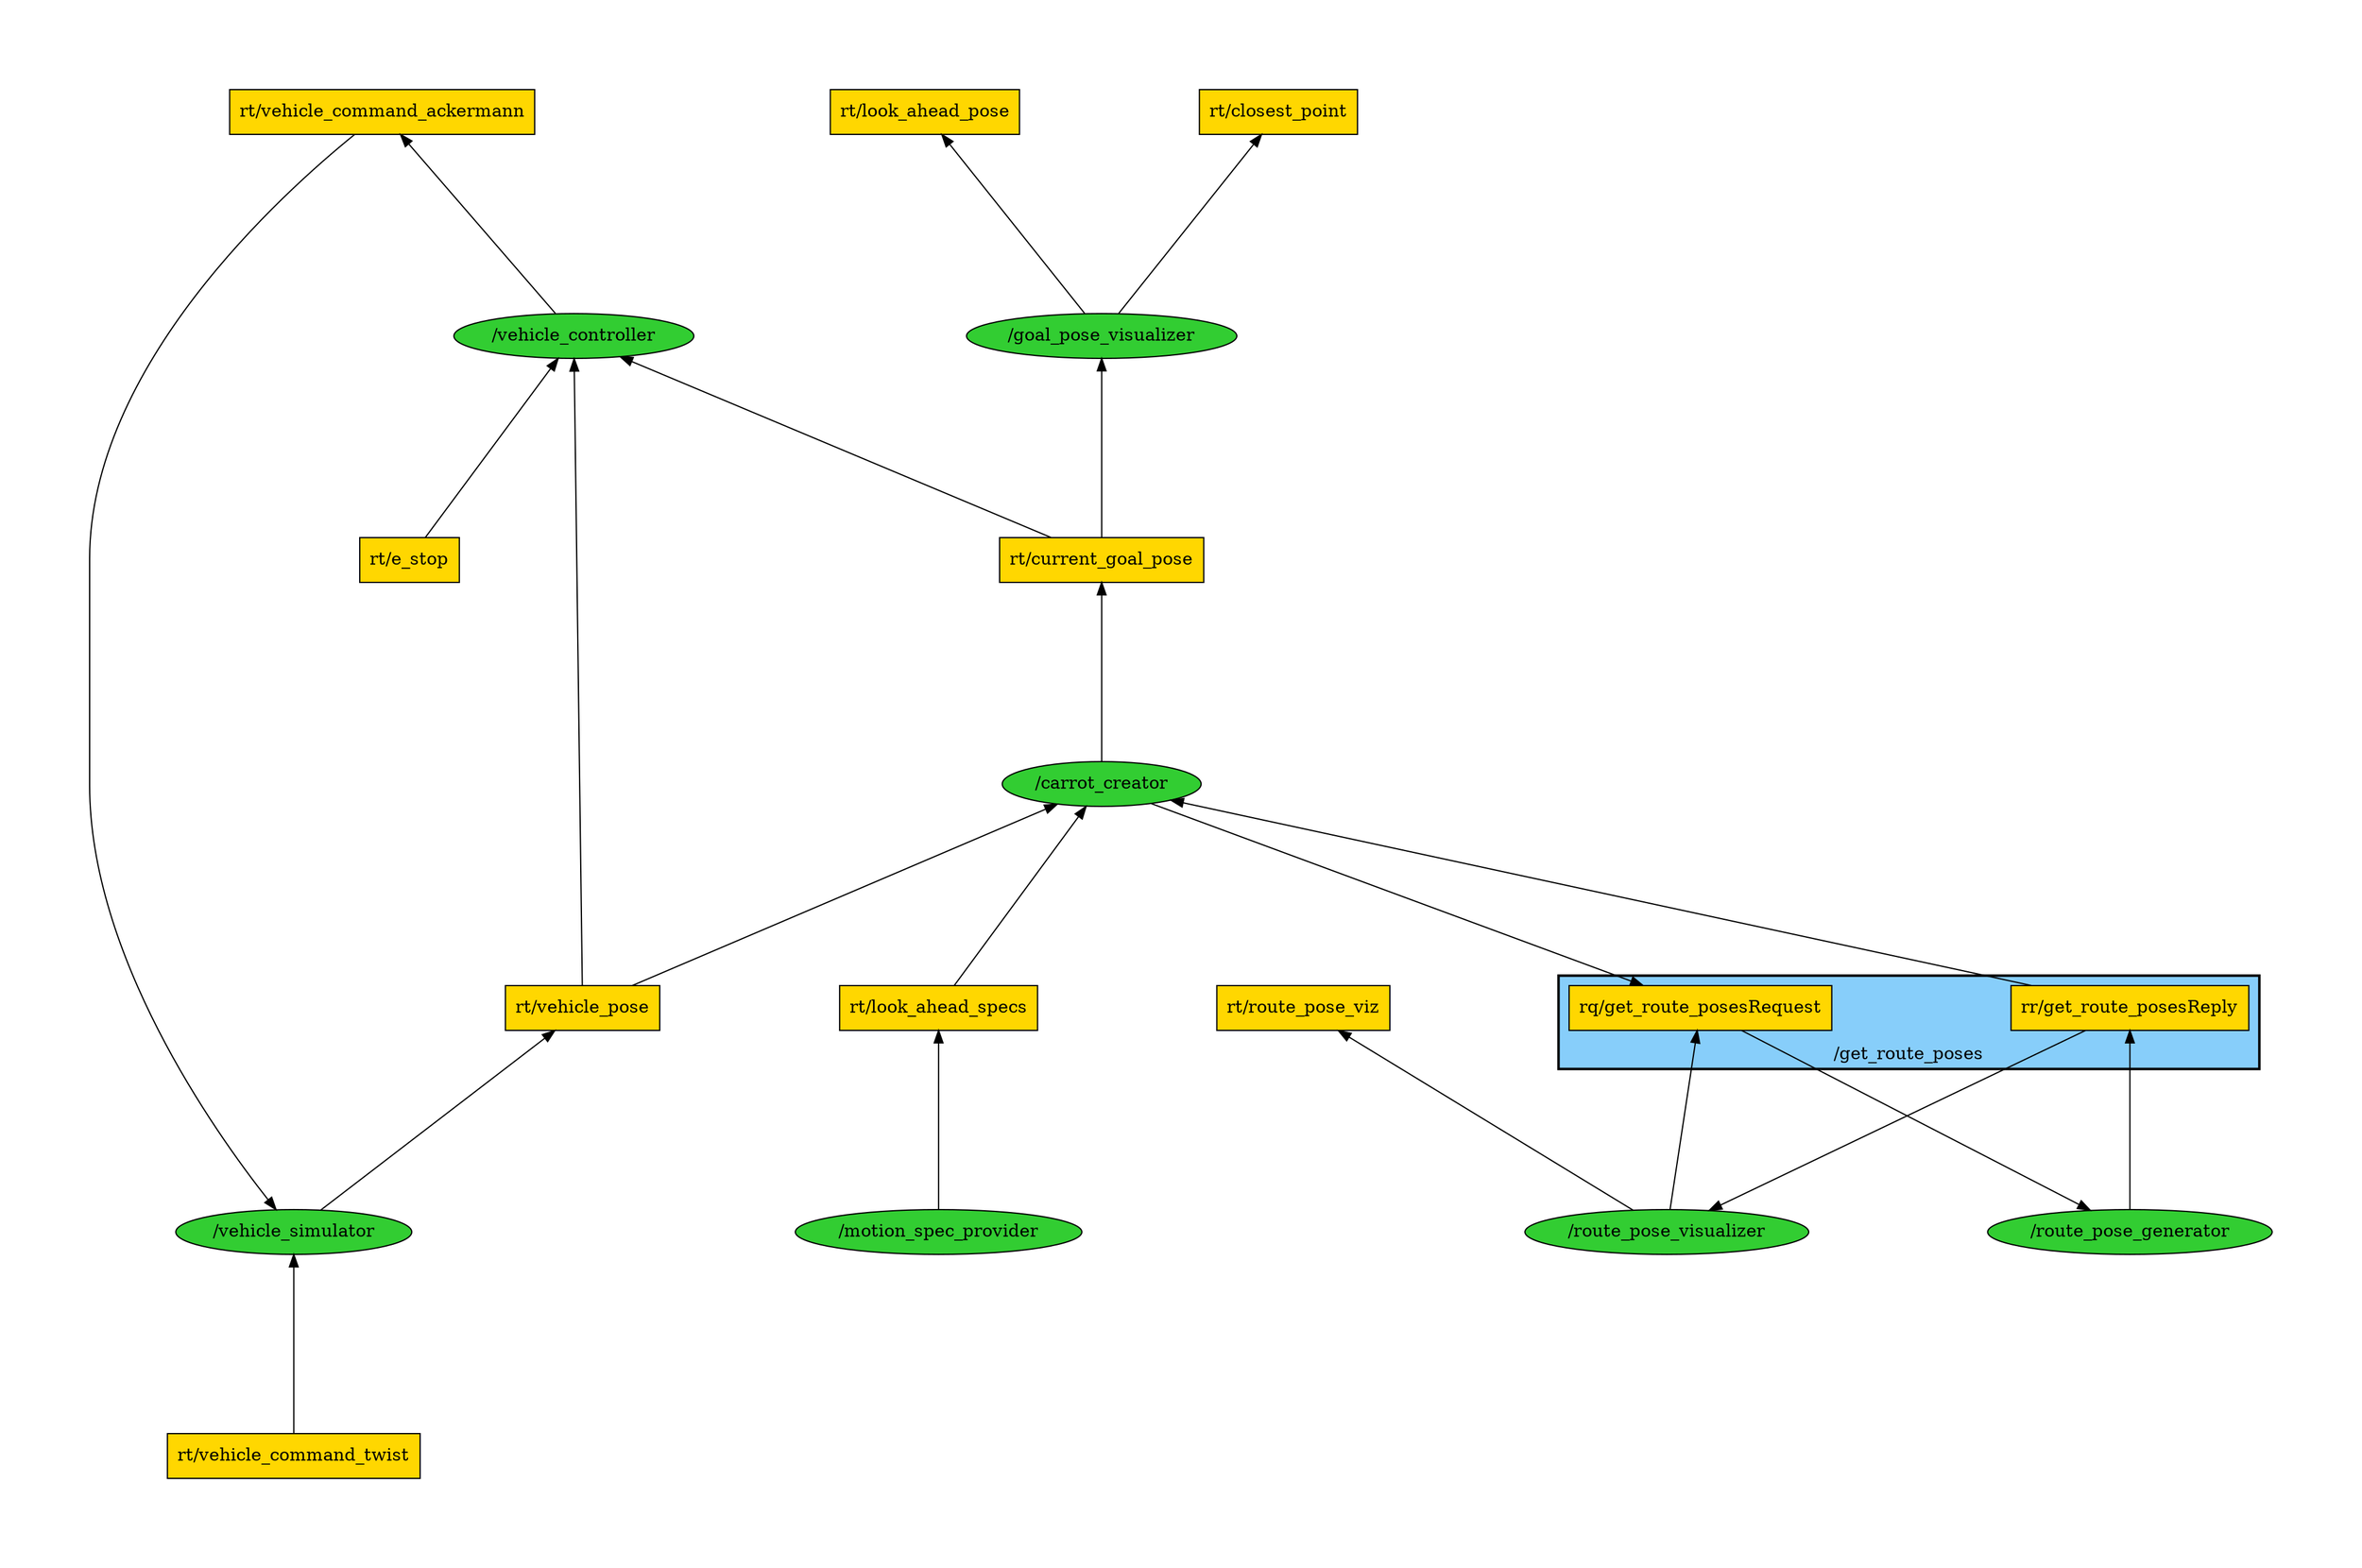digraph rosgraph {graph [pad="1", nodesep="2", rankdir="BT", ranksep="2"];"/vehicle_simulator"[style=filled,fillcolor="limegreen"];"/motion_spec_provider"[style=filled,fillcolor="limegreen"];"/goal_pose_visualizer"[style=filled,fillcolor="limegreen"];"/route_pose_visualizer"[style=filled,fillcolor="limegreen"];"/route_pose_generator"[style=filled,fillcolor="limegreen"];"/carrot_creator"[style=filled,fillcolor="limegreen"];"/vehicle_controller"[style=filled,fillcolor="limegreen"];"rt/e_stop"[shape=box,style=filled,fillcolor="gold"];"rt/look_ahead_pose"[shape=box,style=filled,fillcolor="gold"];"rt/vehicle_command_ackermann"[shape=box,style=filled,fillcolor="gold"];"rt/vehicle_pose"[shape=box,style=filled,fillcolor="gold"];"rt/current_goal_pose"[shape=box,style=filled,fillcolor="gold"];"rt/vehicle_command_twist"[shape=box,style=filled,fillcolor="gold"];"rt/route_pose_viz"[shape=box,style=filled,fillcolor="gold"];"rt/look_ahead_specs"[shape=box,style=filled,fillcolor="gold"];"rt/closest_point"[shape=box,style=filled,fillcolor="gold"];subgraph cluster_0 { style=filled;fillcolor="lightskyblue";penwidth=2;label="/get_route_poses";"rq/get_route_posesRequest"[shape=box,style=filled,fillcolor="gold"];"rr/get_route_posesReply"[shape=box,style=filled,fillcolor="gold"];"rr/get_route_posesReply"[shape=box,style=filled,fillcolor="gold"];"rq/get_route_posesRequest"[shape=box,style=filled,fillcolor="gold"];"rq/get_route_posesRequest"[shape=box,style=filled,fillcolor="gold"];"rr/get_route_posesReply"[shape=box,style=filled,fillcolor="gold"];}"/vehicle_simulator" -> "rt/vehicle_pose""rt/vehicle_command_twist" -> "/vehicle_simulator""rt/vehicle_command_ackermann" -> "/vehicle_simulator""/motion_spec_provider" -> "rt/look_ahead_specs""/goal_pose_visualizer" -> "rt/look_ahead_pose""/goal_pose_visualizer" -> "rt/closest_point""rt/current_goal_pose" -> "/goal_pose_visualizer""/route_pose_visualizer" -> "rt/route_pose_viz""rr/get_route_posesReply" -> "/route_pose_visualizer""/route_pose_visualizer" -> "rq/get_route_posesRequest""rq/get_route_posesRequest" -> "/route_pose_generator""/route_pose_generator" -> "rr/get_route_posesReply""/carrot_creator" -> "rt/current_goal_pose""rt/vehicle_pose" -> "/carrot_creator""rt/look_ahead_specs" -> "/carrot_creator""/carrot_creator" -> "rq/get_route_posesRequest""rr/get_route_posesReply" -> "/carrot_creator""/vehicle_controller" -> "rt/vehicle_command_ackermann""rt/e_stop" -> "/vehicle_controller""rt/vehicle_pose" -> "/vehicle_controller""rt/current_goal_pose" -> "/vehicle_controller"}